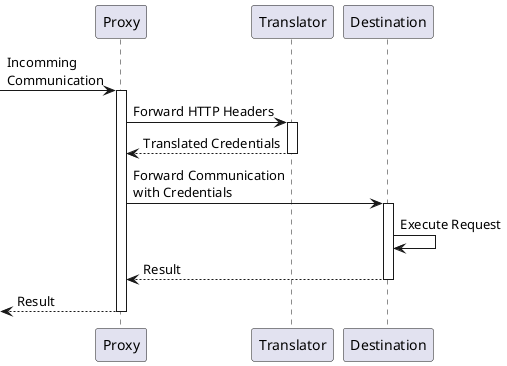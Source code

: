 @startuml

participant "Proxy" as p
participant "Translator" as t
participant "Destination" as dest

[-> p : Incomming\nCommunication
activate p
    p -> t : Forward HTTP Headers
    activate t
    return Translated Credentials
    p -> dest : Forward Communication\nwith Credentials
    activate dest
        dest -> dest : Execute Request
    return Result
return Result

@enduml
